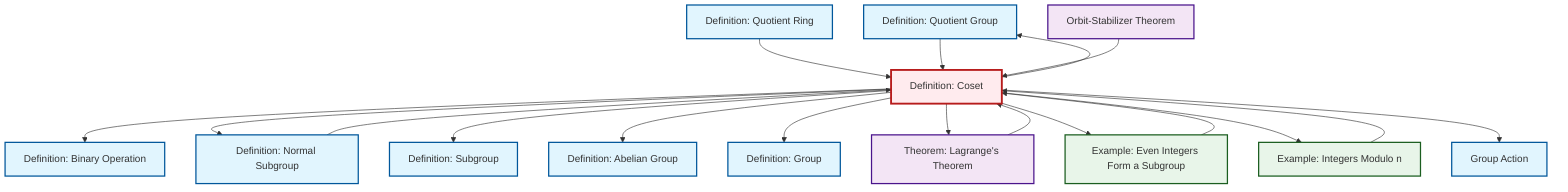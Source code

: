 graph TD
    classDef definition fill:#e1f5fe,stroke:#01579b,stroke-width:2px
    classDef theorem fill:#f3e5f5,stroke:#4a148c,stroke-width:2px
    classDef axiom fill:#fff3e0,stroke:#e65100,stroke-width:2px
    classDef example fill:#e8f5e9,stroke:#1b5e20,stroke-width:2px
    classDef current fill:#ffebee,stroke:#b71c1c,stroke-width:3px
    def-abelian-group["Definition: Abelian Group"]:::definition
    def-quotient-group["Definition: Quotient Group"]:::definition
    def-coset["Definition: Coset"]:::definition
    def-binary-operation["Definition: Binary Operation"]:::definition
    ex-even-integers-subgroup["Example: Even Integers Form a Subgroup"]:::example
    thm-lagrange["Theorem: Lagrange's Theorem"]:::theorem
    def-group-action["Group Action"]:::definition
    ex-quotient-integers-mod-n["Example: Integers Modulo n"]:::example
    def-group["Definition: Group"]:::definition
    thm-orbit-stabilizer["Orbit-Stabilizer Theorem"]:::theorem
    def-quotient-ring["Definition: Quotient Ring"]:::definition
    def-normal-subgroup["Definition: Normal Subgroup"]:::definition
    def-subgroup["Definition: Subgroup"]:::definition
    def-coset --> def-quotient-group
    def-coset --> def-binary-operation
    def-quotient-ring --> def-coset
    def-normal-subgroup --> def-coset
    def-coset --> def-normal-subgroup
    def-coset --> def-subgroup
    ex-quotient-integers-mod-n --> def-coset
    def-quotient-group --> def-coset
    def-coset --> def-abelian-group
    thm-orbit-stabilizer --> def-coset
    def-coset --> def-group
    def-coset --> thm-lagrange
    def-coset --> ex-even-integers-subgroup
    def-coset --> ex-quotient-integers-mod-n
    thm-lagrange --> def-coset
    ex-even-integers-subgroup --> def-coset
    def-coset --> def-group-action
    class def-coset current
